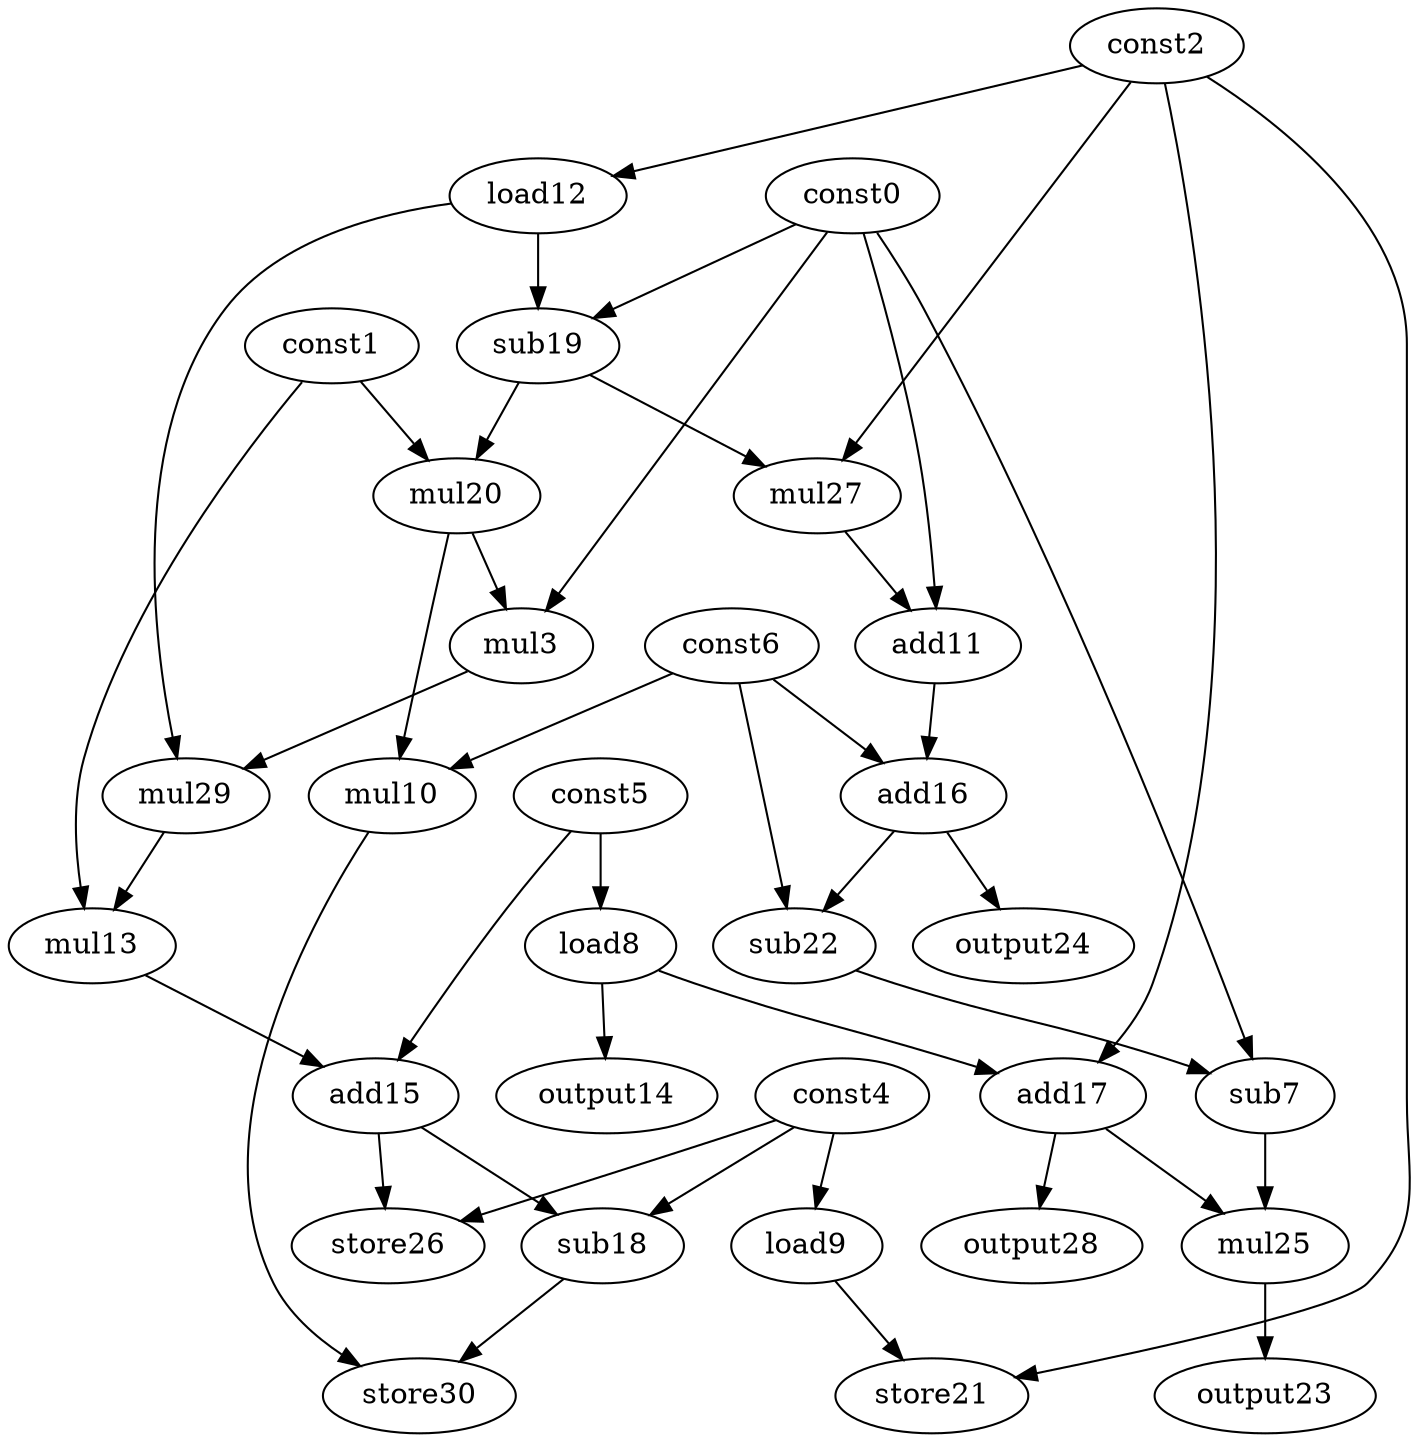 digraph G { 
const0[opcode=const]; 
const1[opcode=const]; 
const2[opcode=const]; 
mul3[opcode=mul]; 
const4[opcode=const]; 
const5[opcode=const]; 
const6[opcode=const]; 
sub7[opcode=sub]; 
load8[opcode=load]; 
load9[opcode=load]; 
mul10[opcode=mul]; 
add11[opcode=add]; 
load12[opcode=load]; 
mul13[opcode=mul]; 
output14[opcode=output]; 
add15[opcode=add]; 
add16[opcode=add]; 
add17[opcode=add]; 
sub18[opcode=sub]; 
sub19[opcode=sub]; 
mul20[opcode=mul]; 
store21[opcode=store]; 
sub22[opcode=sub]; 
output23[opcode=output]; 
output24[opcode=output]; 
mul25[opcode=mul]; 
store26[opcode=store]; 
mul27[opcode=mul]; 
output28[opcode=output]; 
mul29[opcode=mul]; 
store30[opcode=store]; 
const5->load8[operand=0];
const4->load9[operand=0];
const2->load12[operand=0];
load8->output14[operand=0];
load8->add17[operand=0];
const2->add17[operand=1];
const0->sub19[operand=0];
load12->sub19[operand=1];
load9->store21[operand=0];
const2->store21[operand=1];
const1->mul20[operand=0];
sub19->mul20[operand=1];
const2->mul27[operand=0];
sub19->mul27[operand=1];
add17->output28[operand=0];
const0->mul3[operand=0];
mul20->mul3[operand=1];
mul20->mul10[operand=0];
const6->mul10[operand=1];
const0->add11[operand=0];
mul27->add11[operand=1];
add11->add16[operand=0];
const6->add16[operand=1];
mul3->mul29[operand=0];
load12->mul29[operand=1];
const1->mul13[operand=0];
mul29->mul13[operand=1];
add16->sub22[operand=0];
const6->sub22[operand=1];
add16->output24[operand=0];
const0->sub7[operand=0];
sub22->sub7[operand=1];
const5->add15[operand=0];
mul13->add15[operand=1];
const4->sub18[operand=0];
add15->sub18[operand=1];
add17->mul25[operand=0];
sub7->mul25[operand=1];
const4->store26[operand=0];
add15->store26[operand=1];
mul25->output23[operand=0];
mul10->store30[operand=0];
sub18->store30[operand=1];
}
